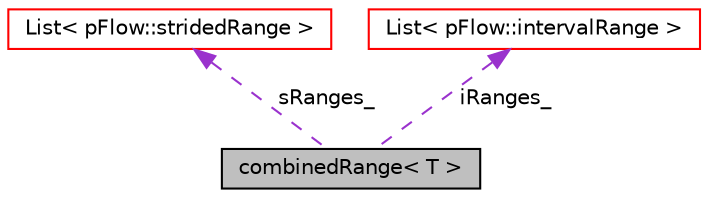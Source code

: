 digraph "combinedRange&lt; T &gt;"
{
 // LATEX_PDF_SIZE
  edge [fontname="Helvetica",fontsize="10",labelfontname="Helvetica",labelfontsize="10"];
  node [fontname="Helvetica",fontsize="10",shape=record];
  Node1 [label="combinedRange\< T \>",height=0.2,width=0.4,color="black", fillcolor="grey75", style="filled", fontcolor="black",tooltip=" "];
  Node2 -> Node1 [dir="back",color="darkorchid3",fontsize="10",style="dashed",label=" sRanges_" ,fontname="Helvetica"];
  Node2 [label="List\< pFlow::stridedRange \>",height=0.2,width=0.4,color="red", fillcolor="white", style="filled",URL="$classpFlow_1_1List.html",tooltip=" "];
  Node6 -> Node1 [dir="back",color="darkorchid3",fontsize="10",style="dashed",label=" iRanges_" ,fontname="Helvetica"];
  Node6 [label="List\< pFlow::intervalRange \>",height=0.2,width=0.4,color="red", fillcolor="white", style="filled",URL="$classpFlow_1_1List.html",tooltip=" "];
}

